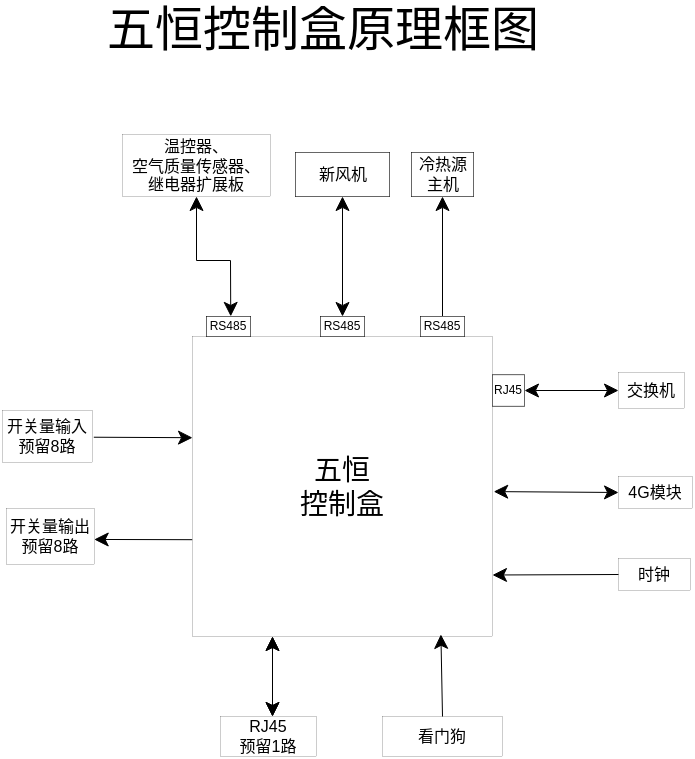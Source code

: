 <mxfile version="16.2.1" type="github">
  <diagram id="iMQK6x20kkaIyivmuXbJ" name="第 1 页">
    <mxGraphModel dx="825" dy="445" grid="1" gridSize="1" guides="1" tooltips="1" connect="1" arrows="1" fold="1" page="1" pageScale="1" pageWidth="827" pageHeight="1169" math="0" shadow="0">
      <root>
        <mxCell id="0" />
        <mxCell id="1" parent="0" />
        <mxCell id="7jzLRePLUvwEAjksfmV3-1" value="&lt;div style=&quot;font-size: 8px&quot;&gt;&lt;font style=&quot;font-size: 14px&quot;&gt;五恒&lt;/font&gt;&lt;/div&gt;&lt;div style=&quot;font-size: 8px&quot;&gt;&lt;font style=&quot;font-size: 14px&quot;&gt;控制盒&lt;/font&gt;&lt;/div&gt;" style="whiteSpace=wrap;html=1;aspect=fixed;strokeWidth=0.1;fontSize=8;" parent="1" vertex="1">
          <mxGeometry x="350" y="330" width="150" height="150" as="geometry" />
        </mxCell>
        <mxCell id="7jzLRePLUvwEAjksfmV3-2" value="" style="endArrow=classic;startArrow=classic;html=1;rounded=0;exitX=1;exitY=0.5;exitDx=0;exitDy=0;strokeWidth=0.5;fontSize=8;" parent="1" source="7jzLRePLUvwEAjksfmV3-25" target="7jzLRePLUvwEAjksfmV3-22" edge="1">
          <mxGeometry width="50" height="50" relative="1" as="geometry">
            <mxPoint x="639" y="357" as="sourcePoint" />
            <mxPoint x="629" y="272" as="targetPoint" />
          </mxGeometry>
        </mxCell>
        <mxCell id="7jzLRePLUvwEAjksfmV3-7" value="&lt;div style=&quot;font-size: 8px;&quot;&gt;开关量输入&lt;/div&gt;&lt;div style=&quot;font-size: 8px;&quot;&gt;预留8路&lt;br style=&quot;font-size: 8px;&quot;&gt;&lt;/div&gt;" style="rounded=0;whiteSpace=wrap;html=1;strokeWidth=0.1;fontSize=8;" parent="1" vertex="1">
          <mxGeometry x="255" y="367" width="44.85" height="26" as="geometry" />
        </mxCell>
        <mxCell id="7jzLRePLUvwEAjksfmV3-9" value="&lt;div style=&quot;font-size: 8px;&quot;&gt;开关量输出&lt;/div&gt;&lt;div style=&quot;font-size: 8px;&quot;&gt;预留8路&lt;br style=&quot;font-size: 8px;&quot;&gt;&lt;/div&gt;" style="rounded=0;whiteSpace=wrap;html=1;strokeWidth=0.1;fontSize=8;" parent="1" vertex="1">
          <mxGeometry x="257" y="416" width="43.85" height="28" as="geometry" />
        </mxCell>
        <mxCell id="7jzLRePLUvwEAjksfmV3-12" value="" style="endArrow=classic;startArrow=classic;html=1;rounded=0;entryX=0.5;entryY=1;entryDx=0;entryDy=0;strokeWidth=0.5;fontSize=8;" parent="1" edge="1">
          <mxGeometry width="50" height="50" relative="1" as="geometry">
            <mxPoint x="390" y="520" as="sourcePoint" />
            <mxPoint x="390" y="480" as="targetPoint" />
          </mxGeometry>
        </mxCell>
        <mxCell id="7jzLRePLUvwEAjksfmV3-14" value="" style="endArrow=classic;html=1;rounded=0;exitX=0;exitY=0.444;exitDx=0;exitDy=0;exitPerimeter=0;entryX=1;entryY=0.553;entryDx=0;entryDy=0;entryPerimeter=0;strokeWidth=0.5;fontSize=8;" parent="1" target="7jzLRePLUvwEAjksfmV3-9" edge="1">
          <mxGeometry width="50" height="50" relative="1" as="geometry">
            <mxPoint x="349.85" y="431.6" as="sourcePoint" />
            <mxPoint x="329.85" y="440" as="targetPoint" />
          </mxGeometry>
        </mxCell>
        <mxCell id="7jzLRePLUvwEAjksfmV3-16" value="" style="endArrow=classic;html=1;rounded=0;entryX=0.001;entryY=0.104;entryDx=0;entryDy=0;entryPerimeter=0;exitX=1.018;exitY=0.514;exitDx=0;exitDy=0;exitPerimeter=0;strokeWidth=0.5;fontSize=8;" parent="1" source="7jzLRePLUvwEAjksfmV3-7" edge="1">
          <mxGeometry width="50" height="50" relative="1" as="geometry">
            <mxPoint x="320.04" y="380.08" as="sourcePoint" />
            <mxPoint x="350.0" y="380.6" as="targetPoint" />
          </mxGeometry>
        </mxCell>
        <mxCell id="7jzLRePLUvwEAjksfmV3-17" value="时钟" style="rounded=0;whiteSpace=wrap;html=1;strokeWidth=0.1;fontSize=8;" parent="1" vertex="1">
          <mxGeometry x="563" y="441" width="36" height="16" as="geometry" />
        </mxCell>
        <mxCell id="7jzLRePLUvwEAjksfmV3-18" value="" style="endArrow=classic;html=1;rounded=0;entryX=1;entryY=0.795;entryDx=0;entryDy=0;entryPerimeter=0;exitX=0;exitY=0.5;exitDx=0;exitDy=0;strokeWidth=0.5;fontSize=8;" parent="1" source="7jzLRePLUvwEAjksfmV3-17" target="7jzLRePLUvwEAjksfmV3-1" edge="1">
          <mxGeometry width="50" height="50" relative="1" as="geometry">
            <mxPoint x="480" y="455.51" as="sourcePoint" />
            <mxPoint x="500" y="450" as="targetPoint" />
          </mxGeometry>
        </mxCell>
        <mxCell id="7jzLRePLUvwEAjksfmV3-19" value="看门狗" style="rounded=0;whiteSpace=wrap;html=1;strokeWidth=0.1;fontSize=8;" parent="1" vertex="1">
          <mxGeometry x="445" y="520" width="60" height="20" as="geometry" />
        </mxCell>
        <mxCell id="7jzLRePLUvwEAjksfmV3-22" value="交换机" style="rounded=0;whiteSpace=wrap;html=1;strokeWidth=0.1;fontSize=8;" parent="1" vertex="1">
          <mxGeometry x="563" y="348" width="33" height="18" as="geometry" />
        </mxCell>
        <mxCell id="7jzLRePLUvwEAjksfmV3-23" value="&lt;div style=&quot;font-size: 8px;&quot;&gt;RJ45&lt;/div&gt;&lt;div style=&quot;font-size: 8px;&quot;&gt;预留1路&lt;br style=&quot;font-size: 8px;&quot;&gt;&lt;/div&gt;" style="rounded=0;whiteSpace=wrap;html=1;strokeWidth=0.1;fontSize=8;" parent="1" vertex="1">
          <mxGeometry x="364" y="520" width="48" height="20" as="geometry" />
        </mxCell>
        <mxCell id="7jzLRePLUvwEAjksfmV3-25" value="&lt;div style=&quot;font-size: 6px;&quot;&gt;&lt;font style=&quot;font-size: 6px;&quot;&gt;RJ45&lt;/font&gt;&lt;/div&gt;" style="rounded=0;whiteSpace=wrap;html=1;strokeWidth=0.5;fontSize=6;" parent="1" vertex="1">
          <mxGeometry x="500" y="349.25" width="16" height="15.5" as="geometry" />
        </mxCell>
        <mxCell id="7jzLRePLUvwEAjksfmV3-29" value="" style="endArrow=classic;startArrow=classic;html=1;rounded=0;entryX=0.5;entryY=1;entryDx=0;entryDy=0;strokeWidth=0.5;fontSize=8;" parent="1" edge="1">
          <mxGeometry width="50" height="50" relative="1" as="geometry">
            <mxPoint x="390" y="520" as="sourcePoint" />
            <mxPoint x="390" y="480" as="targetPoint" />
          </mxGeometry>
        </mxCell>
        <mxCell id="7jzLRePLUvwEAjksfmV3-30" value="&lt;font style=&quot;font-size: 6px;&quot;&gt;RS485&lt;/font&gt;" style="rounded=0;whiteSpace=wrap;html=1;strokeWidth=0.5;fontSize=6;" parent="1" vertex="1">
          <mxGeometry x="414" y="320" width="22" height="10" as="geometry" />
        </mxCell>
        <mxCell id="7jzLRePLUvwEAjksfmV3-32" value="&lt;div style=&quot;font-size: 8px;&quot;&gt;新风&lt;/div&gt;&lt;div style=&quot;font-size: 8px;&quot;&gt;主机&lt;/div&gt;" style="rounded=0;whiteSpace=wrap;html=1;strokeWidth=0.5;fontSize=8;" parent="1" vertex="1">
          <mxGeometry x="401.5" y="238" width="47" height="22" as="geometry" />
        </mxCell>
        <mxCell id="7jzLRePLUvwEAjksfmV3-34" value="" style="endArrow=classic;startArrow=classic;html=1;rounded=0;entryX=0.5;entryY=1;entryDx=0;entryDy=0;exitX=0.5;exitY=0;exitDx=0;exitDy=0;strokeWidth=0.5;fontSize=8;" parent="1" source="7jzLRePLUvwEAjksfmV3-30" target="7jzLRePLUvwEAjksfmV3-32" edge="1">
          <mxGeometry width="50" height="50" relative="1" as="geometry">
            <mxPoint x="440" y="280" as="sourcePoint" />
            <mxPoint x="400" y="280" as="targetPoint" />
          </mxGeometry>
        </mxCell>
        <mxCell id="7jzLRePLUvwEAjksfmV3-35" value="继电器扩展板" style="rounded=0;whiteSpace=wrap;html=1;strokeWidth=0.5;fontSize=8;" parent="1" vertex="1">
          <mxGeometry x="459.5" y="238" width="31" height="22" as="geometry" />
        </mxCell>
        <mxCell id="7jzLRePLUvwEAjksfmV3-39" value="" style="endArrow=classic;html=1;rounded=0;exitX=0.5;exitY=0;exitDx=0;exitDy=0;entryX=0.828;entryY=0.993;entryDx=0;entryDy=0;entryPerimeter=0;strokeWidth=0.5;fontSize=8;" parent="1" source="7jzLRePLUvwEAjksfmV3-19" target="7jzLRePLUvwEAjksfmV3-1" edge="1">
          <mxGeometry width="50" height="50" relative="1" as="geometry">
            <mxPoint x="555" y="500.01" as="sourcePoint" />
            <mxPoint x="495" y="500" as="targetPoint" />
          </mxGeometry>
        </mxCell>
        <mxCell id="7jzLRePLUvwEAjksfmV3-40" value="&lt;font style=&quot;font-size: 6px;&quot;&gt;RS485&lt;/font&gt;" style="rounded=0;whiteSpace=wrap;html=1;strokeWidth=0.5;fontSize=6;" parent="1" vertex="1">
          <mxGeometry x="357" y="320" width="22" height="10" as="geometry" />
        </mxCell>
        <mxCell id="7jzLRePLUvwEAjksfmV3-44" value="" style="edgeStyle=orthogonalEdgeStyle;rounded=0;orthogonalLoop=1;jettySize=auto;html=1;fontSize=6;strokeWidth=0.5;" parent="1" source="7jzLRePLUvwEAjksfmV3-41" target="7jzLRePLUvwEAjksfmV3-35" edge="1">
          <mxGeometry relative="1" as="geometry" />
        </mxCell>
        <mxCell id="7jzLRePLUvwEAjksfmV3-41" value="&lt;font style=&quot;font-size: 6px;&quot;&gt;RS485&lt;/font&gt;" style="rounded=0;whiteSpace=wrap;html=1;strokeWidth=0.5;fontSize=6;" parent="1" vertex="1">
          <mxGeometry x="464" y="320" width="22" height="10" as="geometry" />
        </mxCell>
        <mxCell id="7jzLRePLUvwEAjksfmV3-42" value="" style="endArrow=classic;startArrow=classic;html=1;rounded=0;entryX=0.5;entryY=1;entryDx=0;entryDy=0;strokeWidth=0.5;fontSize=8;exitX=0.551;exitY=-0.006;exitDx=0;exitDy=0;exitPerimeter=0;" parent="1" source="7jzLRePLUvwEAjksfmV3-40" edge="1" target="cq_kMFZ_uq-HYSkm1NEV-2">
          <mxGeometry width="50" height="50" relative="1" as="geometry">
            <mxPoint x="369" y="319" as="sourcePoint" />
            <mxPoint x="369" y="260" as="targetPoint" />
            <Array as="points">
              <mxPoint x="369" y="292" />
              <mxPoint x="352" y="292" />
            </Array>
          </mxGeometry>
        </mxCell>
        <mxCell id="7jzLRePLUvwEAjksfmV3-46" value="4G模块" style="rounded=0;whiteSpace=wrap;html=1;strokeWidth=0.1;fontSize=8;" parent="1" vertex="1">
          <mxGeometry x="563" y="400" width="37" height="16" as="geometry" />
        </mxCell>
        <mxCell id="7jzLRePLUvwEAjksfmV3-48" value="" style="endArrow=classic;startArrow=classic;html=1;rounded=0;exitX=1.004;exitY=0.517;exitDx=0;exitDy=0;strokeWidth=0.5;fontSize=8;entryX=0;entryY=0.5;entryDx=0;entryDy=0;exitPerimeter=0;" parent="1" source="7jzLRePLUvwEAjksfmV3-1" target="7jzLRePLUvwEAjksfmV3-46" edge="1">
          <mxGeometry width="50" height="50" relative="1" as="geometry">
            <mxPoint x="500" y="409" as="sourcePoint" />
            <mxPoint x="547" y="409" as="targetPoint" />
          </mxGeometry>
        </mxCell>
        <mxCell id="cq_kMFZ_uq-HYSkm1NEV-1" value="&lt;font style=&quot;font-size: 24px&quot;&gt;五恒控制盒原理框图&lt;/font&gt;" style="text;html=1;align=center;verticalAlign=middle;resizable=0;points=[];autosize=1;strokeColor=none;fillColor=none;" vertex="1" parent="1">
          <mxGeometry x="301" y="165" width="227" height="24" as="geometry" />
        </mxCell>
        <mxCell id="cq_kMFZ_uq-HYSkm1NEV-2" value="&lt;div&gt;温控器、&lt;/div&gt;&lt;div&gt;空气质量传感器、&lt;/div&gt;&lt;div&gt;继电器扩展板&lt;br&gt;&lt;/div&gt;" style="rounded=0;whiteSpace=wrap;html=1;strokeWidth=0.1;fontSize=8;" vertex="1" parent="1">
          <mxGeometry x="315" y="229" width="74" height="31" as="geometry" />
        </mxCell>
        <mxCell id="cq_kMFZ_uq-HYSkm1NEV-3" value="&lt;div style=&quot;font-size: 8px&quot;&gt;新风机&lt;/div&gt;" style="rounded=0;whiteSpace=wrap;html=1;strokeWidth=0.1;fontSize=8;" vertex="1" parent="1">
          <mxGeometry x="401.5" y="238" width="47" height="22" as="geometry" />
        </mxCell>
        <mxCell id="cq_kMFZ_uq-HYSkm1NEV-4" value="冷热源主机" style="rounded=0;whiteSpace=wrap;html=1;strokeWidth=0.1;fontSize=8;" vertex="1" parent="1">
          <mxGeometry x="459.5" y="238" width="31" height="22" as="geometry" />
        </mxCell>
        <mxCell id="cq_kMFZ_uq-HYSkm1NEV-5" value="&lt;font style=&quot;font-size: 6px;&quot;&gt;RS485&lt;/font&gt;" style="rounded=0;whiteSpace=wrap;html=1;strokeWidth=0.1;fontSize=6;" vertex="1" parent="1">
          <mxGeometry x="357" y="320" width="22" height="10" as="geometry" />
        </mxCell>
        <mxCell id="cq_kMFZ_uq-HYSkm1NEV-6" value="&lt;font style=&quot;font-size: 6px;&quot;&gt;RS485&lt;/font&gt;" style="rounded=0;whiteSpace=wrap;html=1;strokeWidth=0.1;fontSize=6;" vertex="1" parent="1">
          <mxGeometry x="414" y="320" width="22" height="10" as="geometry" />
        </mxCell>
        <mxCell id="cq_kMFZ_uq-HYSkm1NEV-7" value="&lt;font style=&quot;font-size: 6px;&quot;&gt;RS485&lt;/font&gt;" style="rounded=0;whiteSpace=wrap;html=1;strokeWidth=0.1;fontSize=6;" vertex="1" parent="1">
          <mxGeometry x="464" y="320" width="22" height="10" as="geometry" />
        </mxCell>
        <mxCell id="cq_kMFZ_uq-HYSkm1NEV-8" value="&lt;div style=&quot;font-size: 6px;&quot;&gt;&lt;font style=&quot;font-size: 6px;&quot;&gt;RJ45&lt;/font&gt;&lt;/div&gt;" style="rounded=0;whiteSpace=wrap;html=1;strokeWidth=0.1;fontSize=6;" vertex="1" parent="1">
          <mxGeometry x="500" y="349.25" width="16" height="15.5" as="geometry" />
        </mxCell>
      </root>
    </mxGraphModel>
  </diagram>
</mxfile>
